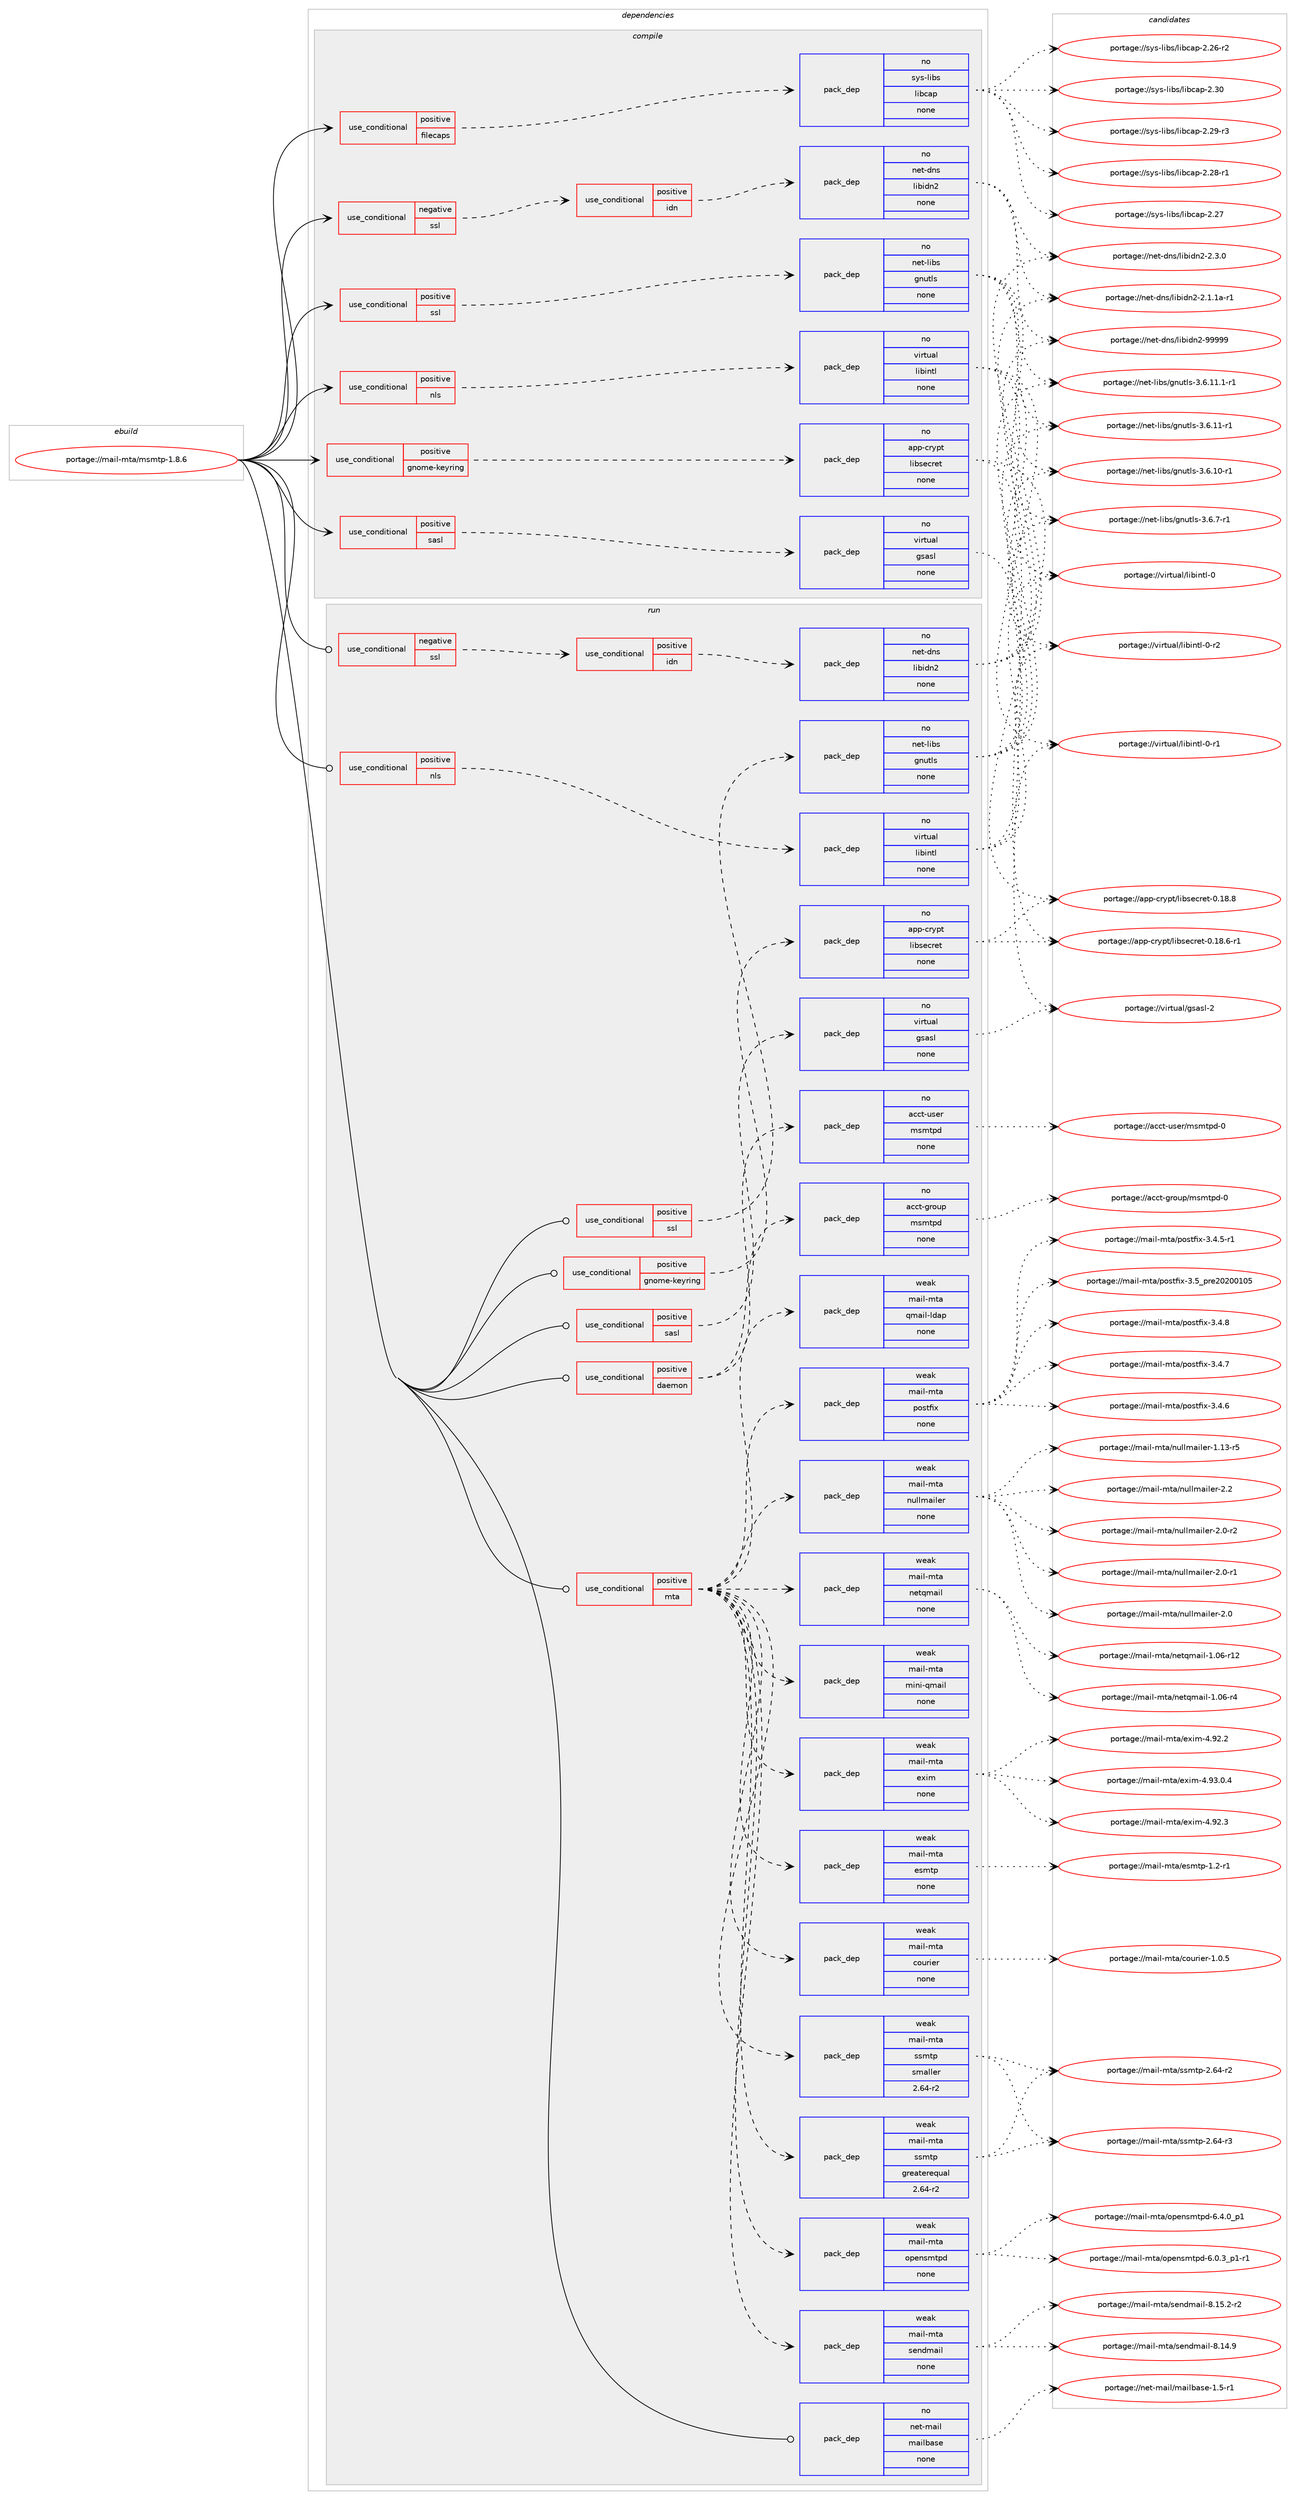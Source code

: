 digraph prolog {

# *************
# Graph options
# *************

newrank=true;
concentrate=true;
compound=true;
graph [rankdir=LR,fontname=Helvetica,fontsize=10,ranksep=1.5];#, ranksep=2.5, nodesep=0.2];
edge  [arrowhead=vee];
node  [fontname=Helvetica,fontsize=10];

# **********
# The ebuild
# **********

subgraph cluster_leftcol {
color=gray;
label=<<i>ebuild</i>>;
id [label="portage://mail-mta/msmtp-1.8.6", color=red, width=4, href="../mail-mta/msmtp-1.8.6.svg"];
}

# ****************
# The dependencies
# ****************

subgraph cluster_midcol {
color=gray;
label=<<i>dependencies</i>>;
subgraph cluster_compile {
fillcolor="#eeeeee";
style=filled;
label=<<i>compile</i>>;
subgraph cond52978 {
dependency232098 [label=<<TABLE BORDER="0" CELLBORDER="1" CELLSPACING="0" CELLPADDING="4"><TR><TD ROWSPAN="3" CELLPADDING="10">use_conditional</TD></TR><TR><TD>negative</TD></TR><TR><TD>ssl</TD></TR></TABLE>>, shape=none, color=red];
subgraph cond52979 {
dependency232099 [label=<<TABLE BORDER="0" CELLBORDER="1" CELLSPACING="0" CELLPADDING="4"><TR><TD ROWSPAN="3" CELLPADDING="10">use_conditional</TD></TR><TR><TD>positive</TD></TR><TR><TD>idn</TD></TR></TABLE>>, shape=none, color=red];
subgraph pack175569 {
dependency232100 [label=<<TABLE BORDER="0" CELLBORDER="1" CELLSPACING="0" CELLPADDING="4" WIDTH="220"><TR><TD ROWSPAN="6" CELLPADDING="30">pack_dep</TD></TR><TR><TD WIDTH="110">no</TD></TR><TR><TD>net-dns</TD></TR><TR><TD>libidn2</TD></TR><TR><TD>none</TD></TR><TR><TD></TD></TR></TABLE>>, shape=none, color=blue];
}
dependency232099:e -> dependency232100:w [weight=20,style="dashed",arrowhead="vee"];
}
dependency232098:e -> dependency232099:w [weight=20,style="dashed",arrowhead="vee"];
}
id:e -> dependency232098:w [weight=20,style="solid",arrowhead="vee"];
subgraph cond52980 {
dependency232101 [label=<<TABLE BORDER="0" CELLBORDER="1" CELLSPACING="0" CELLPADDING="4"><TR><TD ROWSPAN="3" CELLPADDING="10">use_conditional</TD></TR><TR><TD>positive</TD></TR><TR><TD>filecaps</TD></TR></TABLE>>, shape=none, color=red];
subgraph pack175570 {
dependency232102 [label=<<TABLE BORDER="0" CELLBORDER="1" CELLSPACING="0" CELLPADDING="4" WIDTH="220"><TR><TD ROWSPAN="6" CELLPADDING="30">pack_dep</TD></TR><TR><TD WIDTH="110">no</TD></TR><TR><TD>sys-libs</TD></TR><TR><TD>libcap</TD></TR><TR><TD>none</TD></TR><TR><TD></TD></TR></TABLE>>, shape=none, color=blue];
}
dependency232101:e -> dependency232102:w [weight=20,style="dashed",arrowhead="vee"];
}
id:e -> dependency232101:w [weight=20,style="solid",arrowhead="vee"];
subgraph cond52981 {
dependency232103 [label=<<TABLE BORDER="0" CELLBORDER="1" CELLSPACING="0" CELLPADDING="4"><TR><TD ROWSPAN="3" CELLPADDING="10">use_conditional</TD></TR><TR><TD>positive</TD></TR><TR><TD>gnome-keyring</TD></TR></TABLE>>, shape=none, color=red];
subgraph pack175571 {
dependency232104 [label=<<TABLE BORDER="0" CELLBORDER="1" CELLSPACING="0" CELLPADDING="4" WIDTH="220"><TR><TD ROWSPAN="6" CELLPADDING="30">pack_dep</TD></TR><TR><TD WIDTH="110">no</TD></TR><TR><TD>app-crypt</TD></TR><TR><TD>libsecret</TD></TR><TR><TD>none</TD></TR><TR><TD></TD></TR></TABLE>>, shape=none, color=blue];
}
dependency232103:e -> dependency232104:w [weight=20,style="dashed",arrowhead="vee"];
}
id:e -> dependency232103:w [weight=20,style="solid",arrowhead="vee"];
subgraph cond52982 {
dependency232105 [label=<<TABLE BORDER="0" CELLBORDER="1" CELLSPACING="0" CELLPADDING="4"><TR><TD ROWSPAN="3" CELLPADDING="10">use_conditional</TD></TR><TR><TD>positive</TD></TR><TR><TD>nls</TD></TR></TABLE>>, shape=none, color=red];
subgraph pack175572 {
dependency232106 [label=<<TABLE BORDER="0" CELLBORDER="1" CELLSPACING="0" CELLPADDING="4" WIDTH="220"><TR><TD ROWSPAN="6" CELLPADDING="30">pack_dep</TD></TR><TR><TD WIDTH="110">no</TD></TR><TR><TD>virtual</TD></TR><TR><TD>libintl</TD></TR><TR><TD>none</TD></TR><TR><TD></TD></TR></TABLE>>, shape=none, color=blue];
}
dependency232105:e -> dependency232106:w [weight=20,style="dashed",arrowhead="vee"];
}
id:e -> dependency232105:w [weight=20,style="solid",arrowhead="vee"];
subgraph cond52983 {
dependency232107 [label=<<TABLE BORDER="0" CELLBORDER="1" CELLSPACING="0" CELLPADDING="4"><TR><TD ROWSPAN="3" CELLPADDING="10">use_conditional</TD></TR><TR><TD>positive</TD></TR><TR><TD>sasl</TD></TR></TABLE>>, shape=none, color=red];
subgraph pack175573 {
dependency232108 [label=<<TABLE BORDER="0" CELLBORDER="1" CELLSPACING="0" CELLPADDING="4" WIDTH="220"><TR><TD ROWSPAN="6" CELLPADDING="30">pack_dep</TD></TR><TR><TD WIDTH="110">no</TD></TR><TR><TD>virtual</TD></TR><TR><TD>gsasl</TD></TR><TR><TD>none</TD></TR><TR><TD></TD></TR></TABLE>>, shape=none, color=blue];
}
dependency232107:e -> dependency232108:w [weight=20,style="dashed",arrowhead="vee"];
}
id:e -> dependency232107:w [weight=20,style="solid",arrowhead="vee"];
subgraph cond52984 {
dependency232109 [label=<<TABLE BORDER="0" CELLBORDER="1" CELLSPACING="0" CELLPADDING="4"><TR><TD ROWSPAN="3" CELLPADDING="10">use_conditional</TD></TR><TR><TD>positive</TD></TR><TR><TD>ssl</TD></TR></TABLE>>, shape=none, color=red];
subgraph pack175574 {
dependency232110 [label=<<TABLE BORDER="0" CELLBORDER="1" CELLSPACING="0" CELLPADDING="4" WIDTH="220"><TR><TD ROWSPAN="6" CELLPADDING="30">pack_dep</TD></TR><TR><TD WIDTH="110">no</TD></TR><TR><TD>net-libs</TD></TR><TR><TD>gnutls</TD></TR><TR><TD>none</TD></TR><TR><TD></TD></TR></TABLE>>, shape=none, color=blue];
}
dependency232109:e -> dependency232110:w [weight=20,style="dashed",arrowhead="vee"];
}
id:e -> dependency232109:w [weight=20,style="solid",arrowhead="vee"];
}
subgraph cluster_compileandrun {
fillcolor="#eeeeee";
style=filled;
label=<<i>compile and run</i>>;
}
subgraph cluster_run {
fillcolor="#eeeeee";
style=filled;
label=<<i>run</i>>;
subgraph cond52985 {
dependency232111 [label=<<TABLE BORDER="0" CELLBORDER="1" CELLSPACING="0" CELLPADDING="4"><TR><TD ROWSPAN="3" CELLPADDING="10">use_conditional</TD></TR><TR><TD>negative</TD></TR><TR><TD>ssl</TD></TR></TABLE>>, shape=none, color=red];
subgraph cond52986 {
dependency232112 [label=<<TABLE BORDER="0" CELLBORDER="1" CELLSPACING="0" CELLPADDING="4"><TR><TD ROWSPAN="3" CELLPADDING="10">use_conditional</TD></TR><TR><TD>positive</TD></TR><TR><TD>idn</TD></TR></TABLE>>, shape=none, color=red];
subgraph pack175575 {
dependency232113 [label=<<TABLE BORDER="0" CELLBORDER="1" CELLSPACING="0" CELLPADDING="4" WIDTH="220"><TR><TD ROWSPAN="6" CELLPADDING="30">pack_dep</TD></TR><TR><TD WIDTH="110">no</TD></TR><TR><TD>net-dns</TD></TR><TR><TD>libidn2</TD></TR><TR><TD>none</TD></TR><TR><TD></TD></TR></TABLE>>, shape=none, color=blue];
}
dependency232112:e -> dependency232113:w [weight=20,style="dashed",arrowhead="vee"];
}
dependency232111:e -> dependency232112:w [weight=20,style="dashed",arrowhead="vee"];
}
id:e -> dependency232111:w [weight=20,style="solid",arrowhead="odot"];
subgraph cond52987 {
dependency232114 [label=<<TABLE BORDER="0" CELLBORDER="1" CELLSPACING="0" CELLPADDING="4"><TR><TD ROWSPAN="3" CELLPADDING="10">use_conditional</TD></TR><TR><TD>positive</TD></TR><TR><TD>daemon</TD></TR></TABLE>>, shape=none, color=red];
subgraph pack175576 {
dependency232115 [label=<<TABLE BORDER="0" CELLBORDER="1" CELLSPACING="0" CELLPADDING="4" WIDTH="220"><TR><TD ROWSPAN="6" CELLPADDING="30">pack_dep</TD></TR><TR><TD WIDTH="110">no</TD></TR><TR><TD>acct-group</TD></TR><TR><TD>msmtpd</TD></TR><TR><TD>none</TD></TR><TR><TD></TD></TR></TABLE>>, shape=none, color=blue];
}
dependency232114:e -> dependency232115:w [weight=20,style="dashed",arrowhead="vee"];
subgraph pack175577 {
dependency232116 [label=<<TABLE BORDER="0" CELLBORDER="1" CELLSPACING="0" CELLPADDING="4" WIDTH="220"><TR><TD ROWSPAN="6" CELLPADDING="30">pack_dep</TD></TR><TR><TD WIDTH="110">no</TD></TR><TR><TD>acct-user</TD></TR><TR><TD>msmtpd</TD></TR><TR><TD>none</TD></TR><TR><TD></TD></TR></TABLE>>, shape=none, color=blue];
}
dependency232114:e -> dependency232116:w [weight=20,style="dashed",arrowhead="vee"];
}
id:e -> dependency232114:w [weight=20,style="solid",arrowhead="odot"];
subgraph cond52988 {
dependency232117 [label=<<TABLE BORDER="0" CELLBORDER="1" CELLSPACING="0" CELLPADDING="4"><TR><TD ROWSPAN="3" CELLPADDING="10">use_conditional</TD></TR><TR><TD>positive</TD></TR><TR><TD>gnome-keyring</TD></TR></TABLE>>, shape=none, color=red];
subgraph pack175578 {
dependency232118 [label=<<TABLE BORDER="0" CELLBORDER="1" CELLSPACING="0" CELLPADDING="4" WIDTH="220"><TR><TD ROWSPAN="6" CELLPADDING="30">pack_dep</TD></TR><TR><TD WIDTH="110">no</TD></TR><TR><TD>app-crypt</TD></TR><TR><TD>libsecret</TD></TR><TR><TD>none</TD></TR><TR><TD></TD></TR></TABLE>>, shape=none, color=blue];
}
dependency232117:e -> dependency232118:w [weight=20,style="dashed",arrowhead="vee"];
}
id:e -> dependency232117:w [weight=20,style="solid",arrowhead="odot"];
subgraph cond52989 {
dependency232119 [label=<<TABLE BORDER="0" CELLBORDER="1" CELLSPACING="0" CELLPADDING="4"><TR><TD ROWSPAN="3" CELLPADDING="10">use_conditional</TD></TR><TR><TD>positive</TD></TR><TR><TD>mta</TD></TR></TABLE>>, shape=none, color=red];
subgraph pack175579 {
dependency232120 [label=<<TABLE BORDER="0" CELLBORDER="1" CELLSPACING="0" CELLPADDING="4" WIDTH="220"><TR><TD ROWSPAN="6" CELLPADDING="30">pack_dep</TD></TR><TR><TD WIDTH="110">weak</TD></TR><TR><TD>mail-mta</TD></TR><TR><TD>courier</TD></TR><TR><TD>none</TD></TR><TR><TD></TD></TR></TABLE>>, shape=none, color=blue];
}
dependency232119:e -> dependency232120:w [weight=20,style="dashed",arrowhead="vee"];
subgraph pack175580 {
dependency232121 [label=<<TABLE BORDER="0" CELLBORDER="1" CELLSPACING="0" CELLPADDING="4" WIDTH="220"><TR><TD ROWSPAN="6" CELLPADDING="30">pack_dep</TD></TR><TR><TD WIDTH="110">weak</TD></TR><TR><TD>mail-mta</TD></TR><TR><TD>esmtp</TD></TR><TR><TD>none</TD></TR><TR><TD></TD></TR></TABLE>>, shape=none, color=blue];
}
dependency232119:e -> dependency232121:w [weight=20,style="dashed",arrowhead="vee"];
subgraph pack175581 {
dependency232122 [label=<<TABLE BORDER="0" CELLBORDER="1" CELLSPACING="0" CELLPADDING="4" WIDTH="220"><TR><TD ROWSPAN="6" CELLPADDING="30">pack_dep</TD></TR><TR><TD WIDTH="110">weak</TD></TR><TR><TD>mail-mta</TD></TR><TR><TD>exim</TD></TR><TR><TD>none</TD></TR><TR><TD></TD></TR></TABLE>>, shape=none, color=blue];
}
dependency232119:e -> dependency232122:w [weight=20,style="dashed",arrowhead="vee"];
subgraph pack175582 {
dependency232123 [label=<<TABLE BORDER="0" CELLBORDER="1" CELLSPACING="0" CELLPADDING="4" WIDTH="220"><TR><TD ROWSPAN="6" CELLPADDING="30">pack_dep</TD></TR><TR><TD WIDTH="110">weak</TD></TR><TR><TD>mail-mta</TD></TR><TR><TD>mini-qmail</TD></TR><TR><TD>none</TD></TR><TR><TD></TD></TR></TABLE>>, shape=none, color=blue];
}
dependency232119:e -> dependency232123:w [weight=20,style="dashed",arrowhead="vee"];
subgraph pack175583 {
dependency232124 [label=<<TABLE BORDER="0" CELLBORDER="1" CELLSPACING="0" CELLPADDING="4" WIDTH="220"><TR><TD ROWSPAN="6" CELLPADDING="30">pack_dep</TD></TR><TR><TD WIDTH="110">weak</TD></TR><TR><TD>mail-mta</TD></TR><TR><TD>netqmail</TD></TR><TR><TD>none</TD></TR><TR><TD></TD></TR></TABLE>>, shape=none, color=blue];
}
dependency232119:e -> dependency232124:w [weight=20,style="dashed",arrowhead="vee"];
subgraph pack175584 {
dependency232125 [label=<<TABLE BORDER="0" CELLBORDER="1" CELLSPACING="0" CELLPADDING="4" WIDTH="220"><TR><TD ROWSPAN="6" CELLPADDING="30">pack_dep</TD></TR><TR><TD WIDTH="110">weak</TD></TR><TR><TD>mail-mta</TD></TR><TR><TD>nullmailer</TD></TR><TR><TD>none</TD></TR><TR><TD></TD></TR></TABLE>>, shape=none, color=blue];
}
dependency232119:e -> dependency232125:w [weight=20,style="dashed",arrowhead="vee"];
subgraph pack175585 {
dependency232126 [label=<<TABLE BORDER="0" CELLBORDER="1" CELLSPACING="0" CELLPADDING="4" WIDTH="220"><TR><TD ROWSPAN="6" CELLPADDING="30">pack_dep</TD></TR><TR><TD WIDTH="110">weak</TD></TR><TR><TD>mail-mta</TD></TR><TR><TD>postfix</TD></TR><TR><TD>none</TD></TR><TR><TD></TD></TR></TABLE>>, shape=none, color=blue];
}
dependency232119:e -> dependency232126:w [weight=20,style="dashed",arrowhead="vee"];
subgraph pack175586 {
dependency232127 [label=<<TABLE BORDER="0" CELLBORDER="1" CELLSPACING="0" CELLPADDING="4" WIDTH="220"><TR><TD ROWSPAN="6" CELLPADDING="30">pack_dep</TD></TR><TR><TD WIDTH="110">weak</TD></TR><TR><TD>mail-mta</TD></TR><TR><TD>qmail-ldap</TD></TR><TR><TD>none</TD></TR><TR><TD></TD></TR></TABLE>>, shape=none, color=blue];
}
dependency232119:e -> dependency232127:w [weight=20,style="dashed",arrowhead="vee"];
subgraph pack175587 {
dependency232128 [label=<<TABLE BORDER="0" CELLBORDER="1" CELLSPACING="0" CELLPADDING="4" WIDTH="220"><TR><TD ROWSPAN="6" CELLPADDING="30">pack_dep</TD></TR><TR><TD WIDTH="110">weak</TD></TR><TR><TD>mail-mta</TD></TR><TR><TD>sendmail</TD></TR><TR><TD>none</TD></TR><TR><TD></TD></TR></TABLE>>, shape=none, color=blue];
}
dependency232119:e -> dependency232128:w [weight=20,style="dashed",arrowhead="vee"];
subgraph pack175588 {
dependency232129 [label=<<TABLE BORDER="0" CELLBORDER="1" CELLSPACING="0" CELLPADDING="4" WIDTH="220"><TR><TD ROWSPAN="6" CELLPADDING="30">pack_dep</TD></TR><TR><TD WIDTH="110">weak</TD></TR><TR><TD>mail-mta</TD></TR><TR><TD>opensmtpd</TD></TR><TR><TD>none</TD></TR><TR><TD></TD></TR></TABLE>>, shape=none, color=blue];
}
dependency232119:e -> dependency232129:w [weight=20,style="dashed",arrowhead="vee"];
subgraph pack175589 {
dependency232130 [label=<<TABLE BORDER="0" CELLBORDER="1" CELLSPACING="0" CELLPADDING="4" WIDTH="220"><TR><TD ROWSPAN="6" CELLPADDING="30">pack_dep</TD></TR><TR><TD WIDTH="110">weak</TD></TR><TR><TD>mail-mta</TD></TR><TR><TD>ssmtp</TD></TR><TR><TD>smaller</TD></TR><TR><TD>2.64-r2</TD></TR></TABLE>>, shape=none, color=blue];
}
dependency232119:e -> dependency232130:w [weight=20,style="dashed",arrowhead="vee"];
subgraph pack175590 {
dependency232131 [label=<<TABLE BORDER="0" CELLBORDER="1" CELLSPACING="0" CELLPADDING="4" WIDTH="220"><TR><TD ROWSPAN="6" CELLPADDING="30">pack_dep</TD></TR><TR><TD WIDTH="110">weak</TD></TR><TR><TD>mail-mta</TD></TR><TR><TD>ssmtp</TD></TR><TR><TD>greaterequal</TD></TR><TR><TD>2.64-r2</TD></TR></TABLE>>, shape=none, color=blue];
}
dependency232119:e -> dependency232131:w [weight=20,style="dashed",arrowhead="vee"];
}
id:e -> dependency232119:w [weight=20,style="solid",arrowhead="odot"];
subgraph cond52990 {
dependency232132 [label=<<TABLE BORDER="0" CELLBORDER="1" CELLSPACING="0" CELLPADDING="4"><TR><TD ROWSPAN="3" CELLPADDING="10">use_conditional</TD></TR><TR><TD>positive</TD></TR><TR><TD>nls</TD></TR></TABLE>>, shape=none, color=red];
subgraph pack175591 {
dependency232133 [label=<<TABLE BORDER="0" CELLBORDER="1" CELLSPACING="0" CELLPADDING="4" WIDTH="220"><TR><TD ROWSPAN="6" CELLPADDING="30">pack_dep</TD></TR><TR><TD WIDTH="110">no</TD></TR><TR><TD>virtual</TD></TR><TR><TD>libintl</TD></TR><TR><TD>none</TD></TR><TR><TD></TD></TR></TABLE>>, shape=none, color=blue];
}
dependency232132:e -> dependency232133:w [weight=20,style="dashed",arrowhead="vee"];
}
id:e -> dependency232132:w [weight=20,style="solid",arrowhead="odot"];
subgraph cond52991 {
dependency232134 [label=<<TABLE BORDER="0" CELLBORDER="1" CELLSPACING="0" CELLPADDING="4"><TR><TD ROWSPAN="3" CELLPADDING="10">use_conditional</TD></TR><TR><TD>positive</TD></TR><TR><TD>sasl</TD></TR></TABLE>>, shape=none, color=red];
subgraph pack175592 {
dependency232135 [label=<<TABLE BORDER="0" CELLBORDER="1" CELLSPACING="0" CELLPADDING="4" WIDTH="220"><TR><TD ROWSPAN="6" CELLPADDING="30">pack_dep</TD></TR><TR><TD WIDTH="110">no</TD></TR><TR><TD>virtual</TD></TR><TR><TD>gsasl</TD></TR><TR><TD>none</TD></TR><TR><TD></TD></TR></TABLE>>, shape=none, color=blue];
}
dependency232134:e -> dependency232135:w [weight=20,style="dashed",arrowhead="vee"];
}
id:e -> dependency232134:w [weight=20,style="solid",arrowhead="odot"];
subgraph cond52992 {
dependency232136 [label=<<TABLE BORDER="0" CELLBORDER="1" CELLSPACING="0" CELLPADDING="4"><TR><TD ROWSPAN="3" CELLPADDING="10">use_conditional</TD></TR><TR><TD>positive</TD></TR><TR><TD>ssl</TD></TR></TABLE>>, shape=none, color=red];
subgraph pack175593 {
dependency232137 [label=<<TABLE BORDER="0" CELLBORDER="1" CELLSPACING="0" CELLPADDING="4" WIDTH="220"><TR><TD ROWSPAN="6" CELLPADDING="30">pack_dep</TD></TR><TR><TD WIDTH="110">no</TD></TR><TR><TD>net-libs</TD></TR><TR><TD>gnutls</TD></TR><TR><TD>none</TD></TR><TR><TD></TD></TR></TABLE>>, shape=none, color=blue];
}
dependency232136:e -> dependency232137:w [weight=20,style="dashed",arrowhead="vee"];
}
id:e -> dependency232136:w [weight=20,style="solid",arrowhead="odot"];
subgraph pack175594 {
dependency232138 [label=<<TABLE BORDER="0" CELLBORDER="1" CELLSPACING="0" CELLPADDING="4" WIDTH="220"><TR><TD ROWSPAN="6" CELLPADDING="30">pack_dep</TD></TR><TR><TD WIDTH="110">no</TD></TR><TR><TD>net-mail</TD></TR><TR><TD>mailbase</TD></TR><TR><TD>none</TD></TR><TR><TD></TD></TR></TABLE>>, shape=none, color=blue];
}
id:e -> dependency232138:w [weight=20,style="solid",arrowhead="odot"];
}
}

# **************
# The candidates
# **************

subgraph cluster_choices {
rank=same;
color=gray;
label=<<i>candidates</i>>;

subgraph choice175569 {
color=black;
nodesep=1;
choice11010111645100110115471081059810510011050455757575757 [label="portage://net-dns/libidn2-99999", color=red, width=4,href="../net-dns/libidn2-99999.svg"];
choice11010111645100110115471081059810510011050455046514648 [label="portage://net-dns/libidn2-2.3.0", color=red, width=4,href="../net-dns/libidn2-2.3.0.svg"];
choice11010111645100110115471081059810510011050455046494649974511449 [label="portage://net-dns/libidn2-2.1.1a-r1", color=red, width=4,href="../net-dns/libidn2-2.1.1a-r1.svg"];
dependency232100:e -> choice11010111645100110115471081059810510011050455757575757:w [style=dotted,weight="100"];
dependency232100:e -> choice11010111645100110115471081059810510011050455046514648:w [style=dotted,weight="100"];
dependency232100:e -> choice11010111645100110115471081059810510011050455046494649974511449:w [style=dotted,weight="100"];
}
subgraph choice175570 {
color=black;
nodesep=1;
choice1151211154510810598115471081059899971124550465148 [label="portage://sys-libs/libcap-2.30", color=red, width=4,href="../sys-libs/libcap-2.30.svg"];
choice11512111545108105981154710810598999711245504650574511451 [label="portage://sys-libs/libcap-2.29-r3", color=red, width=4,href="../sys-libs/libcap-2.29-r3.svg"];
choice11512111545108105981154710810598999711245504650564511449 [label="portage://sys-libs/libcap-2.28-r1", color=red, width=4,href="../sys-libs/libcap-2.28-r1.svg"];
choice1151211154510810598115471081059899971124550465055 [label="portage://sys-libs/libcap-2.27", color=red, width=4,href="../sys-libs/libcap-2.27.svg"];
choice11512111545108105981154710810598999711245504650544511450 [label="portage://sys-libs/libcap-2.26-r2", color=red, width=4,href="../sys-libs/libcap-2.26-r2.svg"];
dependency232102:e -> choice1151211154510810598115471081059899971124550465148:w [style=dotted,weight="100"];
dependency232102:e -> choice11512111545108105981154710810598999711245504650574511451:w [style=dotted,weight="100"];
dependency232102:e -> choice11512111545108105981154710810598999711245504650564511449:w [style=dotted,weight="100"];
dependency232102:e -> choice1151211154510810598115471081059899971124550465055:w [style=dotted,weight="100"];
dependency232102:e -> choice11512111545108105981154710810598999711245504650544511450:w [style=dotted,weight="100"];
}
subgraph choice175571 {
color=black;
nodesep=1;
choice97112112459911412111211647108105981151019911410111645484649564656 [label="portage://app-crypt/libsecret-0.18.8", color=red, width=4,href="../app-crypt/libsecret-0.18.8.svg"];
choice971121124599114121112116471081059811510199114101116454846495646544511449 [label="portage://app-crypt/libsecret-0.18.6-r1", color=red, width=4,href="../app-crypt/libsecret-0.18.6-r1.svg"];
dependency232104:e -> choice97112112459911412111211647108105981151019911410111645484649564656:w [style=dotted,weight="100"];
dependency232104:e -> choice971121124599114121112116471081059811510199114101116454846495646544511449:w [style=dotted,weight="100"];
}
subgraph choice175572 {
color=black;
nodesep=1;
choice11810511411611797108471081059810511011610845484511450 [label="portage://virtual/libintl-0-r2", color=red, width=4,href="../virtual/libintl-0-r2.svg"];
choice11810511411611797108471081059810511011610845484511449 [label="portage://virtual/libintl-0-r1", color=red, width=4,href="../virtual/libintl-0-r1.svg"];
choice1181051141161179710847108105981051101161084548 [label="portage://virtual/libintl-0", color=red, width=4,href="../virtual/libintl-0.svg"];
dependency232106:e -> choice11810511411611797108471081059810511011610845484511450:w [style=dotted,weight="100"];
dependency232106:e -> choice11810511411611797108471081059810511011610845484511449:w [style=dotted,weight="100"];
dependency232106:e -> choice1181051141161179710847108105981051101161084548:w [style=dotted,weight="100"];
}
subgraph choice175573 {
color=black;
nodesep=1;
choice1181051141161179710847103115971151084550 [label="portage://virtual/gsasl-2", color=red, width=4,href="../virtual/gsasl-2.svg"];
dependency232108:e -> choice1181051141161179710847103115971151084550:w [style=dotted,weight="100"];
}
subgraph choice175574 {
color=black;
nodesep=1;
choice1101011164510810598115471031101171161081154551465446554511449 [label="portage://net-libs/gnutls-3.6.7-r1", color=red, width=4,href="../net-libs/gnutls-3.6.7-r1.svg"];
choice1101011164510810598115471031101171161081154551465446494946494511449 [label="portage://net-libs/gnutls-3.6.11.1-r1", color=red, width=4,href="../net-libs/gnutls-3.6.11.1-r1.svg"];
choice110101116451081059811547103110117116108115455146544649494511449 [label="portage://net-libs/gnutls-3.6.11-r1", color=red, width=4,href="../net-libs/gnutls-3.6.11-r1.svg"];
choice110101116451081059811547103110117116108115455146544649484511449 [label="portage://net-libs/gnutls-3.6.10-r1", color=red, width=4,href="../net-libs/gnutls-3.6.10-r1.svg"];
dependency232110:e -> choice1101011164510810598115471031101171161081154551465446554511449:w [style=dotted,weight="100"];
dependency232110:e -> choice1101011164510810598115471031101171161081154551465446494946494511449:w [style=dotted,weight="100"];
dependency232110:e -> choice110101116451081059811547103110117116108115455146544649494511449:w [style=dotted,weight="100"];
dependency232110:e -> choice110101116451081059811547103110117116108115455146544649484511449:w [style=dotted,weight="100"];
}
subgraph choice175575 {
color=black;
nodesep=1;
choice11010111645100110115471081059810510011050455757575757 [label="portage://net-dns/libidn2-99999", color=red, width=4,href="../net-dns/libidn2-99999.svg"];
choice11010111645100110115471081059810510011050455046514648 [label="portage://net-dns/libidn2-2.3.0", color=red, width=4,href="../net-dns/libidn2-2.3.0.svg"];
choice11010111645100110115471081059810510011050455046494649974511449 [label="portage://net-dns/libidn2-2.1.1a-r1", color=red, width=4,href="../net-dns/libidn2-2.1.1a-r1.svg"];
dependency232113:e -> choice11010111645100110115471081059810510011050455757575757:w [style=dotted,weight="100"];
dependency232113:e -> choice11010111645100110115471081059810510011050455046514648:w [style=dotted,weight="100"];
dependency232113:e -> choice11010111645100110115471081059810510011050455046494649974511449:w [style=dotted,weight="100"];
}
subgraph choice175576 {
color=black;
nodesep=1;
choice97999911645103114111117112471091151091161121004548 [label="portage://acct-group/msmtpd-0", color=red, width=4,href="../acct-group/msmtpd-0.svg"];
dependency232115:e -> choice97999911645103114111117112471091151091161121004548:w [style=dotted,weight="100"];
}
subgraph choice175577 {
color=black;
nodesep=1;
choice97999911645117115101114471091151091161121004548 [label="portage://acct-user/msmtpd-0", color=red, width=4,href="../acct-user/msmtpd-0.svg"];
dependency232116:e -> choice97999911645117115101114471091151091161121004548:w [style=dotted,weight="100"];
}
subgraph choice175578 {
color=black;
nodesep=1;
choice97112112459911412111211647108105981151019911410111645484649564656 [label="portage://app-crypt/libsecret-0.18.8", color=red, width=4,href="../app-crypt/libsecret-0.18.8.svg"];
choice971121124599114121112116471081059811510199114101116454846495646544511449 [label="portage://app-crypt/libsecret-0.18.6-r1", color=red, width=4,href="../app-crypt/libsecret-0.18.6-r1.svg"];
dependency232118:e -> choice97112112459911412111211647108105981151019911410111645484649564656:w [style=dotted,weight="100"];
dependency232118:e -> choice971121124599114121112116471081059811510199114101116454846495646544511449:w [style=dotted,weight="100"];
}
subgraph choice175579 {
color=black;
nodesep=1;
choice1099710510845109116974799111117114105101114454946484653 [label="portage://mail-mta/courier-1.0.5", color=red, width=4,href="../mail-mta/courier-1.0.5.svg"];
dependency232120:e -> choice1099710510845109116974799111117114105101114454946484653:w [style=dotted,weight="100"];
}
subgraph choice175580 {
color=black;
nodesep=1;
choice10997105108451091169747101115109116112454946504511449 [label="portage://mail-mta/esmtp-1.2-r1", color=red, width=4,href="../mail-mta/esmtp-1.2-r1.svg"];
dependency232121:e -> choice10997105108451091169747101115109116112454946504511449:w [style=dotted,weight="100"];
}
subgraph choice175581 {
color=black;
nodesep=1;
choice10997105108451091169747101120105109455246575146484652 [label="portage://mail-mta/exim-4.93.0.4", color=red, width=4,href="../mail-mta/exim-4.93.0.4.svg"];
choice1099710510845109116974710112010510945524657504651 [label="portage://mail-mta/exim-4.92.3", color=red, width=4,href="../mail-mta/exim-4.92.3.svg"];
choice1099710510845109116974710112010510945524657504650 [label="portage://mail-mta/exim-4.92.2", color=red, width=4,href="../mail-mta/exim-4.92.2.svg"];
dependency232122:e -> choice10997105108451091169747101120105109455246575146484652:w [style=dotted,weight="100"];
dependency232122:e -> choice1099710510845109116974710112010510945524657504651:w [style=dotted,weight="100"];
dependency232122:e -> choice1099710510845109116974710112010510945524657504650:w [style=dotted,weight="100"];
}
subgraph choice175582 {
color=black;
nodesep=1;
}
subgraph choice175583 {
color=black;
nodesep=1;
choice109971051084510911697471101011161131099710510845494648544511452 [label="portage://mail-mta/netqmail-1.06-r4", color=red, width=4,href="../mail-mta/netqmail-1.06-r4.svg"];
choice10997105108451091169747110101116113109971051084549464854451144950 [label="portage://mail-mta/netqmail-1.06-r12", color=red, width=4,href="../mail-mta/netqmail-1.06-r12.svg"];
dependency232124:e -> choice109971051084510911697471101011161131099710510845494648544511452:w [style=dotted,weight="100"];
dependency232124:e -> choice10997105108451091169747110101116113109971051084549464854451144950:w [style=dotted,weight="100"];
}
subgraph choice175584 {
color=black;
nodesep=1;
choice109971051084510911697471101171081081099710510810111445504650 [label="portage://mail-mta/nullmailer-2.2", color=red, width=4,href="../mail-mta/nullmailer-2.2.svg"];
choice1099710510845109116974711011710810810997105108101114455046484511450 [label="portage://mail-mta/nullmailer-2.0-r2", color=red, width=4,href="../mail-mta/nullmailer-2.0-r2.svg"];
choice1099710510845109116974711011710810810997105108101114455046484511449 [label="portage://mail-mta/nullmailer-2.0-r1", color=red, width=4,href="../mail-mta/nullmailer-2.0-r1.svg"];
choice109971051084510911697471101171081081099710510810111445504648 [label="portage://mail-mta/nullmailer-2.0", color=red, width=4,href="../mail-mta/nullmailer-2.0.svg"];
choice109971051084510911697471101171081081099710510810111445494649514511453 [label="portage://mail-mta/nullmailer-1.13-r5", color=red, width=4,href="../mail-mta/nullmailer-1.13-r5.svg"];
dependency232125:e -> choice109971051084510911697471101171081081099710510810111445504650:w [style=dotted,weight="100"];
dependency232125:e -> choice1099710510845109116974711011710810810997105108101114455046484511450:w [style=dotted,weight="100"];
dependency232125:e -> choice1099710510845109116974711011710810810997105108101114455046484511449:w [style=dotted,weight="100"];
dependency232125:e -> choice109971051084510911697471101171081081099710510810111445504648:w [style=dotted,weight="100"];
dependency232125:e -> choice109971051084510911697471101171081081099710510810111445494649514511453:w [style=dotted,weight="100"];
}
subgraph choice175585 {
color=black;
nodesep=1;
choice1099710510845109116974711211111511610210512045514653951121141015048504848494853 [label="portage://mail-mta/postfix-3.5_pre20200105", color=red, width=4,href="../mail-mta/postfix-3.5_pre20200105.svg"];
choice10997105108451091169747112111115116102105120455146524656 [label="portage://mail-mta/postfix-3.4.8", color=red, width=4,href="../mail-mta/postfix-3.4.8.svg"];
choice10997105108451091169747112111115116102105120455146524655 [label="portage://mail-mta/postfix-3.4.7", color=red, width=4,href="../mail-mta/postfix-3.4.7.svg"];
choice10997105108451091169747112111115116102105120455146524654 [label="portage://mail-mta/postfix-3.4.6", color=red, width=4,href="../mail-mta/postfix-3.4.6.svg"];
choice109971051084510911697471121111151161021051204551465246534511449 [label="portage://mail-mta/postfix-3.4.5-r1", color=red, width=4,href="../mail-mta/postfix-3.4.5-r1.svg"];
dependency232126:e -> choice1099710510845109116974711211111511610210512045514653951121141015048504848494853:w [style=dotted,weight="100"];
dependency232126:e -> choice10997105108451091169747112111115116102105120455146524656:w [style=dotted,weight="100"];
dependency232126:e -> choice10997105108451091169747112111115116102105120455146524655:w [style=dotted,weight="100"];
dependency232126:e -> choice10997105108451091169747112111115116102105120455146524654:w [style=dotted,weight="100"];
dependency232126:e -> choice109971051084510911697471121111151161021051204551465246534511449:w [style=dotted,weight="100"];
}
subgraph choice175586 {
color=black;
nodesep=1;
}
subgraph choice175587 {
color=black;
nodesep=1;
choice1099710510845109116974711510111010010997105108455646495346504511450 [label="portage://mail-mta/sendmail-8.15.2-r2", color=red, width=4,href="../mail-mta/sendmail-8.15.2-r2.svg"];
choice109971051084510911697471151011101001099710510845564649524657 [label="portage://mail-mta/sendmail-8.14.9", color=red, width=4,href="../mail-mta/sendmail-8.14.9.svg"];
dependency232128:e -> choice1099710510845109116974711510111010010997105108455646495346504511450:w [style=dotted,weight="100"];
dependency232128:e -> choice109971051084510911697471151011101001099710510845564649524657:w [style=dotted,weight="100"];
}
subgraph choice175588 {
color=black;
nodesep=1;
choice109971051084510911697471111121011101151091161121004554465246489511249 [label="portage://mail-mta/opensmtpd-6.4.0_p1", color=red, width=4,href="../mail-mta/opensmtpd-6.4.0_p1.svg"];
choice1099710510845109116974711111210111011510911611210045544648465195112494511449 [label="portage://mail-mta/opensmtpd-6.0.3_p1-r1", color=red, width=4,href="../mail-mta/opensmtpd-6.0.3_p1-r1.svg"];
dependency232129:e -> choice109971051084510911697471111121011101151091161121004554465246489511249:w [style=dotted,weight="100"];
dependency232129:e -> choice1099710510845109116974711111210111011510911611210045544648465195112494511449:w [style=dotted,weight="100"];
}
subgraph choice175589 {
color=black;
nodesep=1;
choice1099710510845109116974711511510911611245504654524511451 [label="portage://mail-mta/ssmtp-2.64-r3", color=red, width=4,href="../mail-mta/ssmtp-2.64-r3.svg"];
choice1099710510845109116974711511510911611245504654524511450 [label="portage://mail-mta/ssmtp-2.64-r2", color=red, width=4,href="../mail-mta/ssmtp-2.64-r2.svg"];
dependency232130:e -> choice1099710510845109116974711511510911611245504654524511451:w [style=dotted,weight="100"];
dependency232130:e -> choice1099710510845109116974711511510911611245504654524511450:w [style=dotted,weight="100"];
}
subgraph choice175590 {
color=black;
nodesep=1;
choice1099710510845109116974711511510911611245504654524511451 [label="portage://mail-mta/ssmtp-2.64-r3", color=red, width=4,href="../mail-mta/ssmtp-2.64-r3.svg"];
choice1099710510845109116974711511510911611245504654524511450 [label="portage://mail-mta/ssmtp-2.64-r2", color=red, width=4,href="../mail-mta/ssmtp-2.64-r2.svg"];
dependency232131:e -> choice1099710510845109116974711511510911611245504654524511451:w [style=dotted,weight="100"];
dependency232131:e -> choice1099710510845109116974711511510911611245504654524511450:w [style=dotted,weight="100"];
}
subgraph choice175591 {
color=black;
nodesep=1;
choice11810511411611797108471081059810511011610845484511450 [label="portage://virtual/libintl-0-r2", color=red, width=4,href="../virtual/libintl-0-r2.svg"];
choice11810511411611797108471081059810511011610845484511449 [label="portage://virtual/libintl-0-r1", color=red, width=4,href="../virtual/libintl-0-r1.svg"];
choice1181051141161179710847108105981051101161084548 [label="portage://virtual/libintl-0", color=red, width=4,href="../virtual/libintl-0.svg"];
dependency232133:e -> choice11810511411611797108471081059810511011610845484511450:w [style=dotted,weight="100"];
dependency232133:e -> choice11810511411611797108471081059810511011610845484511449:w [style=dotted,weight="100"];
dependency232133:e -> choice1181051141161179710847108105981051101161084548:w [style=dotted,weight="100"];
}
subgraph choice175592 {
color=black;
nodesep=1;
choice1181051141161179710847103115971151084550 [label="portage://virtual/gsasl-2", color=red, width=4,href="../virtual/gsasl-2.svg"];
dependency232135:e -> choice1181051141161179710847103115971151084550:w [style=dotted,weight="100"];
}
subgraph choice175593 {
color=black;
nodesep=1;
choice1101011164510810598115471031101171161081154551465446554511449 [label="portage://net-libs/gnutls-3.6.7-r1", color=red, width=4,href="../net-libs/gnutls-3.6.7-r1.svg"];
choice1101011164510810598115471031101171161081154551465446494946494511449 [label="portage://net-libs/gnutls-3.6.11.1-r1", color=red, width=4,href="../net-libs/gnutls-3.6.11.1-r1.svg"];
choice110101116451081059811547103110117116108115455146544649494511449 [label="portage://net-libs/gnutls-3.6.11-r1", color=red, width=4,href="../net-libs/gnutls-3.6.11-r1.svg"];
choice110101116451081059811547103110117116108115455146544649484511449 [label="portage://net-libs/gnutls-3.6.10-r1", color=red, width=4,href="../net-libs/gnutls-3.6.10-r1.svg"];
dependency232137:e -> choice1101011164510810598115471031101171161081154551465446554511449:w [style=dotted,weight="100"];
dependency232137:e -> choice1101011164510810598115471031101171161081154551465446494946494511449:w [style=dotted,weight="100"];
dependency232137:e -> choice110101116451081059811547103110117116108115455146544649494511449:w [style=dotted,weight="100"];
dependency232137:e -> choice110101116451081059811547103110117116108115455146544649484511449:w [style=dotted,weight="100"];
}
subgraph choice175594 {
color=black;
nodesep=1;
choice110101116451099710510847109971051089897115101454946534511449 [label="portage://net-mail/mailbase-1.5-r1", color=red, width=4,href="../net-mail/mailbase-1.5-r1.svg"];
dependency232138:e -> choice110101116451099710510847109971051089897115101454946534511449:w [style=dotted,weight="100"];
}
}

}
